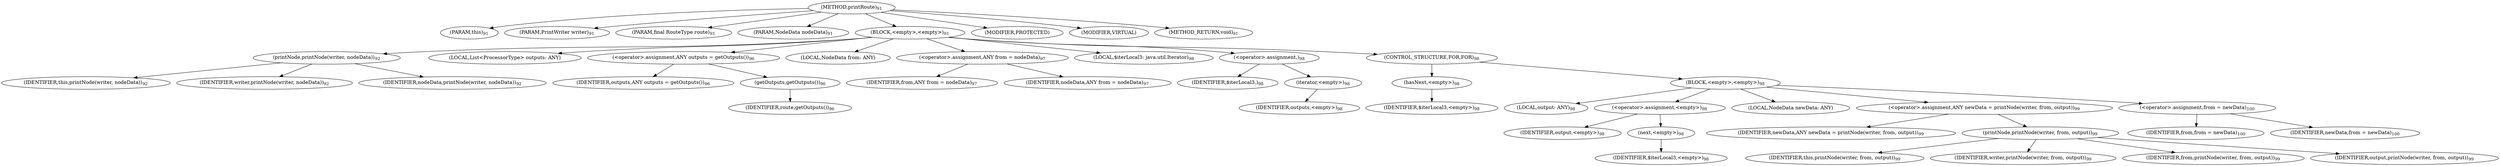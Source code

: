 digraph "printRoute" {  
"270" [label = <(METHOD,printRoute)<SUB>91</SUB>> ]
"15" [label = <(PARAM,this)<SUB>91</SUB>> ]
"271" [label = <(PARAM,PrintWriter writer)<SUB>91</SUB>> ]
"272" [label = <(PARAM,final RouteType route)<SUB>91</SUB>> ]
"273" [label = <(PARAM,NodeData nodeData)<SUB>91</SUB>> ]
"274" [label = <(BLOCK,&lt;empty&gt;,&lt;empty&gt;)<SUB>91</SUB>> ]
"275" [label = <(printNode,printNode(writer, nodeData))<SUB>92</SUB>> ]
"14" [label = <(IDENTIFIER,this,printNode(writer, nodeData))<SUB>92</SUB>> ]
"276" [label = <(IDENTIFIER,writer,printNode(writer, nodeData))<SUB>92</SUB>> ]
"277" [label = <(IDENTIFIER,nodeData,printNode(writer, nodeData))<SUB>92</SUB>> ]
"278" [label = <(LOCAL,List&lt;ProcessorType&gt; outputs: ANY)> ]
"279" [label = <(&lt;operator&gt;.assignment,ANY outputs = getOutputs())<SUB>96</SUB>> ]
"280" [label = <(IDENTIFIER,outputs,ANY outputs = getOutputs())<SUB>96</SUB>> ]
"281" [label = <(getOutputs,getOutputs())<SUB>96</SUB>> ]
"282" [label = <(IDENTIFIER,route,getOutputs())<SUB>96</SUB>> ]
"283" [label = <(LOCAL,NodeData from: ANY)> ]
"284" [label = <(&lt;operator&gt;.assignment,ANY from = nodeData)<SUB>97</SUB>> ]
"285" [label = <(IDENTIFIER,from,ANY from = nodeData)<SUB>97</SUB>> ]
"286" [label = <(IDENTIFIER,nodeData,ANY from = nodeData)<SUB>97</SUB>> ]
"287" [label = <(LOCAL,$iterLocal3: java.util.Iterator)<SUB>98</SUB>> ]
"288" [label = <(&lt;operator&gt;.assignment,)<SUB>98</SUB>> ]
"289" [label = <(IDENTIFIER,$iterLocal3,)<SUB>98</SUB>> ]
"290" [label = <(iterator,&lt;empty&gt;)<SUB>98</SUB>> ]
"291" [label = <(IDENTIFIER,outputs,&lt;empty&gt;)<SUB>98</SUB>> ]
"292" [label = <(CONTROL_STRUCTURE,FOR,FOR)<SUB>98</SUB>> ]
"293" [label = <(hasNext,&lt;empty&gt;)<SUB>98</SUB>> ]
"294" [label = <(IDENTIFIER,$iterLocal3,&lt;empty&gt;)<SUB>98</SUB>> ]
"295" [label = <(BLOCK,&lt;empty&gt;,&lt;empty&gt;)<SUB>98</SUB>> ]
"296" [label = <(LOCAL,output: ANY)<SUB>98</SUB>> ]
"297" [label = <(&lt;operator&gt;.assignment,&lt;empty&gt;)<SUB>98</SUB>> ]
"298" [label = <(IDENTIFIER,output,&lt;empty&gt;)<SUB>98</SUB>> ]
"299" [label = <(next,&lt;empty&gt;)<SUB>98</SUB>> ]
"300" [label = <(IDENTIFIER,$iterLocal3,&lt;empty&gt;)<SUB>98</SUB>> ]
"301" [label = <(LOCAL,NodeData newData: ANY)> ]
"302" [label = <(&lt;operator&gt;.assignment,ANY newData = printNode(writer, from, output))<SUB>99</SUB>> ]
"303" [label = <(IDENTIFIER,newData,ANY newData = printNode(writer, from, output))<SUB>99</SUB>> ]
"304" [label = <(printNode,printNode(writer, from, output))<SUB>99</SUB>> ]
"16" [label = <(IDENTIFIER,this,printNode(writer, from, output))<SUB>99</SUB>> ]
"305" [label = <(IDENTIFIER,writer,printNode(writer, from, output))<SUB>99</SUB>> ]
"306" [label = <(IDENTIFIER,from,printNode(writer, from, output))<SUB>99</SUB>> ]
"307" [label = <(IDENTIFIER,output,printNode(writer, from, output))<SUB>99</SUB>> ]
"308" [label = <(&lt;operator&gt;.assignment,from = newData)<SUB>100</SUB>> ]
"309" [label = <(IDENTIFIER,from,from = newData)<SUB>100</SUB>> ]
"310" [label = <(IDENTIFIER,newData,from = newData)<SUB>100</SUB>> ]
"311" [label = <(MODIFIER,PROTECTED)> ]
"312" [label = <(MODIFIER,VIRTUAL)> ]
"313" [label = <(METHOD_RETURN,void)<SUB>91</SUB>> ]
  "270" -> "15" 
  "270" -> "271" 
  "270" -> "272" 
  "270" -> "273" 
  "270" -> "274" 
  "270" -> "311" 
  "270" -> "312" 
  "270" -> "313" 
  "274" -> "275" 
  "274" -> "278" 
  "274" -> "279" 
  "274" -> "283" 
  "274" -> "284" 
  "274" -> "287" 
  "274" -> "288" 
  "274" -> "292" 
  "275" -> "14" 
  "275" -> "276" 
  "275" -> "277" 
  "279" -> "280" 
  "279" -> "281" 
  "281" -> "282" 
  "284" -> "285" 
  "284" -> "286" 
  "288" -> "289" 
  "288" -> "290" 
  "290" -> "291" 
  "292" -> "293" 
  "292" -> "295" 
  "293" -> "294" 
  "295" -> "296" 
  "295" -> "297" 
  "295" -> "301" 
  "295" -> "302" 
  "295" -> "308" 
  "297" -> "298" 
  "297" -> "299" 
  "299" -> "300" 
  "302" -> "303" 
  "302" -> "304" 
  "304" -> "16" 
  "304" -> "305" 
  "304" -> "306" 
  "304" -> "307" 
  "308" -> "309" 
  "308" -> "310" 
}
